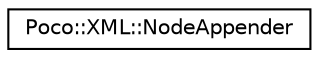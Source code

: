 digraph "Graphical Class Hierarchy"
{
 // LATEX_PDF_SIZE
  edge [fontname="Helvetica",fontsize="10",labelfontname="Helvetica",labelfontsize="10"];
  node [fontname="Helvetica",fontsize="10",shape=record];
  rankdir="LR";
  Node0 [label="Poco::XML::NodeAppender",height=0.2,width=0.4,color="black", fillcolor="white", style="filled",URL="$classPoco_1_1XML_1_1NodeAppender.html",tooltip=" "];
}

